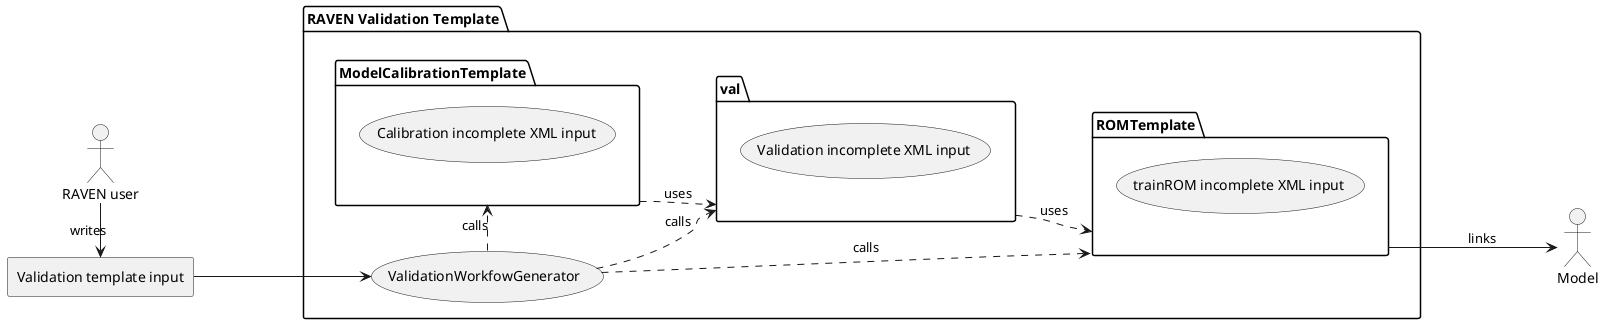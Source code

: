@startuml Use case RAVEN Validation


actor "RAVEN user" as customer
rectangle "Validation template input" as input
customer -> input:writes

package "RAVEN Validation Template" {
  left to right direction
  package "ModelCalibrationTemplate" as cal{
      (Calibration incomplete XML input)
  }

  (ValidationWorkfowGenerator) .> cal: calls
  cal .down-> val:uses
  input ---> (ValidationWorkfowGenerator)
  package "ModelValidationTemplate" as val {
    (Validation incomplete XML input)
  }
  (ValidationWorkfowGenerator) .> val: calls

  package "ROMTemplate" as rom {
      (trainROM incomplete XML input)
  }
  val .down->rom:uses 
  (ValidationWorkfowGenerator) .down-> rom:calls
}
rom ---> Model:links

 
@enduml